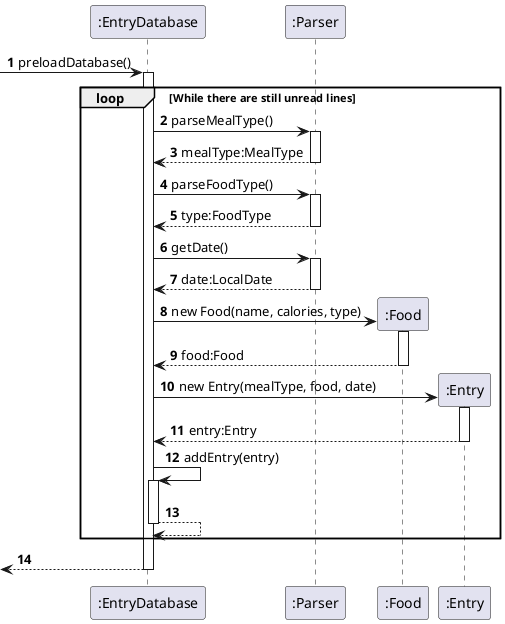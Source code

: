@startuml
'https://plantuml.com/sequence-diagram

autonumber

-> ":EntryDatabase": preloadDatabase()
activate ":EntryDatabase"

loop While there are still unread lines

    ":EntryDatabase" -> ":Parser": parseMealType()
    activate ":Parser"
    return mealType:MealType

    ":EntryDatabase" -> ":Parser": parseFoodType()
    activate ":Parser"
    return type:FoodType

    ":EntryDatabase" -> ":Parser": getDate()
    activate ":Parser"
    return date:LocalDate

    create ":Food"
    ":EntryDatabase" -> ":Food": new Food(name, calories, type)
    activate ":Food"
    return food:Food

    create ":Entry"
    ":EntryDatabase" -> ":Entry": new Entry(mealType, food, date)
    activate ":Entry"
    return entry:Entry

    ":EntryDatabase" -> ":EntryDatabase": addEntry(entry)
    activate ":EntryDatabase"
    return

end

return
@enduml
